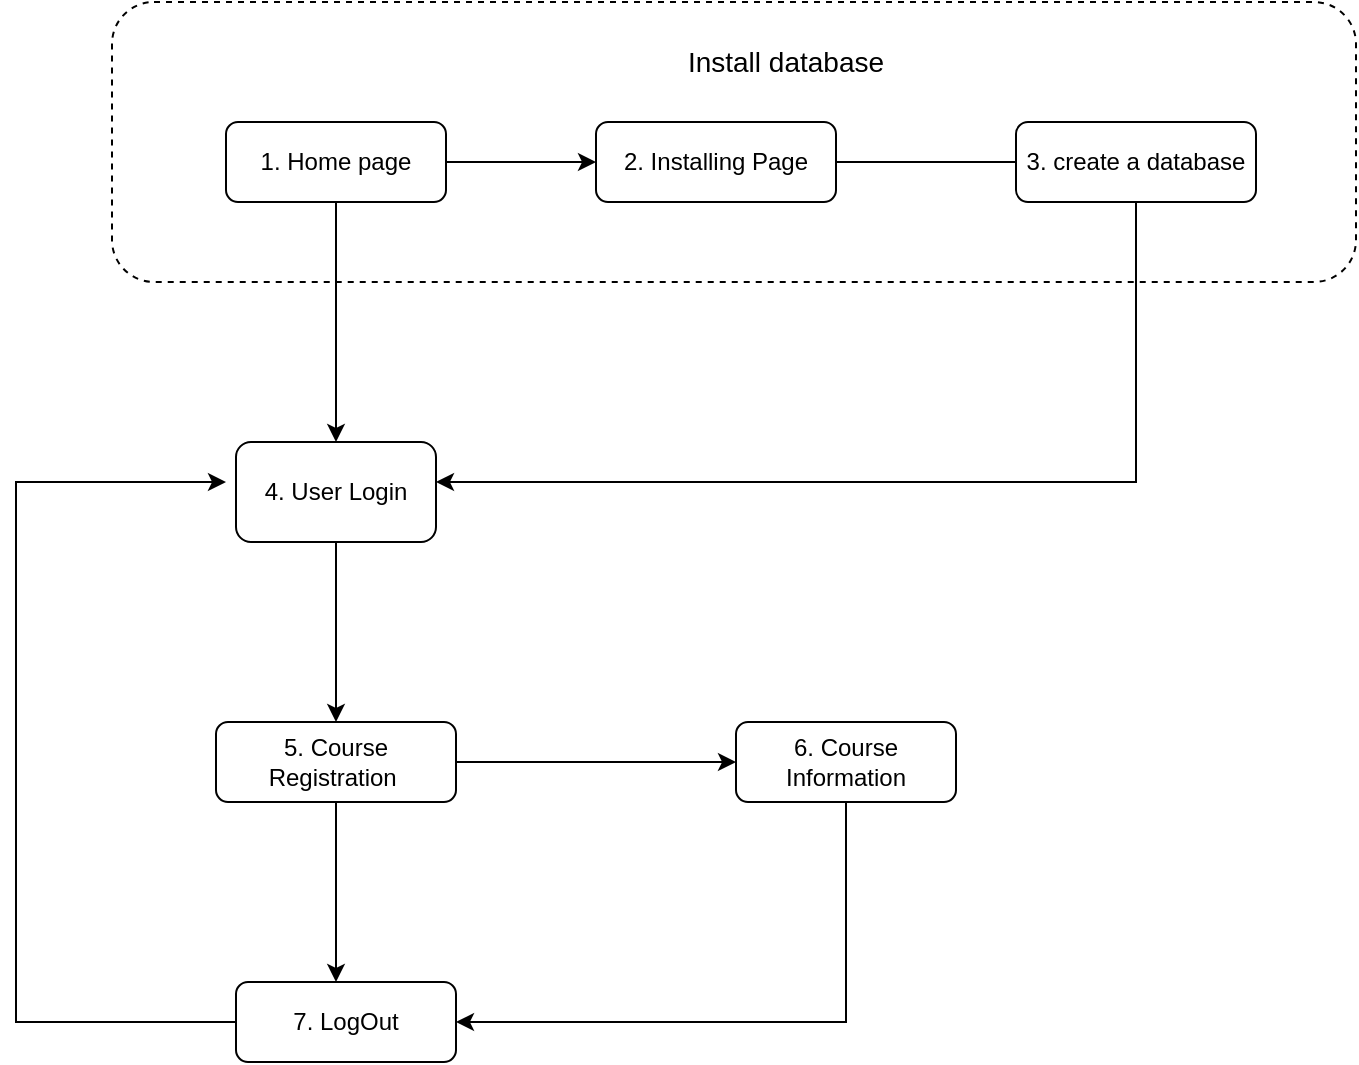 <mxfile version="13.5.7" type="device"><diagram id="C5RBs43oDa-KdzZeNtuy" name="Page-1"><mxGraphModel dx="1186" dy="764" grid="1" gridSize="10" guides="1" tooltips="1" connect="1" arrows="1" fold="1" page="1" pageScale="1" pageWidth="827" pageHeight="1169" math="0" shadow="0"><root><mxCell id="WIyWlLk6GJQsqaUBKTNV-0"/><mxCell id="WIyWlLk6GJQsqaUBKTNV-1" parent="WIyWlLk6GJQsqaUBKTNV-0"/><mxCell id="7NSMHuXWgTb4FqRNU314-25" value="`" style="rounded=1;whiteSpace=wrap;html=1;dashed=1;" vertex="1" parent="WIyWlLk6GJQsqaUBKTNV-1"><mxGeometry x="108" y="20" width="622" height="140" as="geometry"/></mxCell><mxCell id="7NSMHuXWgTb4FqRNU314-3" style="edgeStyle=orthogonalEdgeStyle;rounded=0;orthogonalLoop=1;jettySize=auto;html=1;entryX=0.5;entryY=0;entryDx=0;entryDy=0;" edge="1" parent="WIyWlLk6GJQsqaUBKTNV-1" source="WIyWlLk6GJQsqaUBKTNV-3" target="7NSMHuXWgTb4FqRNU314-32"><mxGeometry relative="1" as="geometry"><mxPoint x="220" y="220" as="targetPoint"/></mxGeometry></mxCell><mxCell id="7NSMHuXWgTb4FqRNU314-21" style="edgeStyle=orthogonalEdgeStyle;rounded=0;orthogonalLoop=1;jettySize=auto;html=1;entryX=0;entryY=0.5;entryDx=0;entryDy=0;strokeColor=#000000;" edge="1" parent="WIyWlLk6GJQsqaUBKTNV-1" source="WIyWlLk6GJQsqaUBKTNV-3" target="7NSMHuXWgTb4FqRNU314-28"><mxGeometry relative="1" as="geometry"><mxPoint x="370" y="100" as="targetPoint"/></mxGeometry></mxCell><mxCell id="WIyWlLk6GJQsqaUBKTNV-3" value="&lt;font style=&quot;font-size: 12px&quot;&gt;1. Home page&lt;/font&gt;" style="rounded=1;whiteSpace=wrap;html=1;fontSize=12;glass=0;strokeWidth=1;shadow=0;" parent="WIyWlLk6GJQsqaUBKTNV-1" vertex="1"><mxGeometry x="165" y="80" width="110" height="40" as="geometry"/></mxCell><mxCell id="7NSMHuXWgTb4FqRNU314-19" style="edgeStyle=orthogonalEdgeStyle;rounded=0;orthogonalLoop=1;jettySize=auto;html=1;strokeColor=#000000;exitX=1;exitY=0.5;exitDx=0;exitDy=0;" edge="1" parent="WIyWlLk6GJQsqaUBKTNV-1" source="7NSMHuXWgTb4FqRNU314-28"><mxGeometry relative="1" as="geometry"><mxPoint x="520" y="100" as="sourcePoint"/><mxPoint x="620" y="100" as="targetPoint"/></mxGeometry></mxCell><mxCell id="7NSMHuXWgTb4FqRNU314-22" style="edgeStyle=orthogonalEdgeStyle;rounded=0;orthogonalLoop=1;jettySize=auto;html=1;exitX=0.5;exitY=1;exitDx=0;exitDy=0;strokeColor=#000000;" edge="1" parent="WIyWlLk6GJQsqaUBKTNV-1" source="7NSMHuXWgTb4FqRNU314-32" target="WIyWlLk6GJQsqaUBKTNV-11"><mxGeometry relative="1" as="geometry"><mxPoint x="220" y="300" as="sourcePoint"/></mxGeometry></mxCell><mxCell id="7NSMHuXWgTb4FqRNU314-7" style="edgeStyle=orthogonalEdgeStyle;rounded=0;orthogonalLoop=1;jettySize=auto;html=1;" edge="1" parent="WIyWlLk6GJQsqaUBKTNV-1" source="WIyWlLk6GJQsqaUBKTNV-11"><mxGeometry relative="1" as="geometry"><mxPoint x="220" y="510" as="targetPoint"/></mxGeometry></mxCell><mxCell id="7NSMHuXWgTb4FqRNU314-11" style="edgeStyle=orthogonalEdgeStyle;rounded=0;orthogonalLoop=1;jettySize=auto;html=1;" edge="1" parent="WIyWlLk6GJQsqaUBKTNV-1" source="WIyWlLk6GJQsqaUBKTNV-11" target="7NSMHuXWgTb4FqRNU314-12"><mxGeometry relative="1" as="geometry"><mxPoint x="480" y="400" as="targetPoint"/></mxGeometry></mxCell><mxCell id="WIyWlLk6GJQsqaUBKTNV-11" value="5. Course Registration&amp;nbsp;" style="rounded=1;whiteSpace=wrap;html=1;fontSize=12;glass=0;strokeWidth=1;shadow=0;" parent="WIyWlLk6GJQsqaUBKTNV-1" vertex="1"><mxGeometry x="160" y="380" width="120" height="40" as="geometry"/></mxCell><mxCell id="7NSMHuXWgTb4FqRNU314-34" style="edgeStyle=orthogonalEdgeStyle;rounded=0;orthogonalLoop=1;jettySize=auto;html=1;strokeColor=#000000;" edge="1" parent="WIyWlLk6GJQsqaUBKTNV-1" source="7NSMHuXWgTb4FqRNU314-9"><mxGeometry relative="1" as="geometry"><mxPoint x="165" y="260" as="targetPoint"/><Array as="points"><mxPoint x="60" y="530"/><mxPoint x="60" y="260"/></Array></mxGeometry></mxCell><mxCell id="7NSMHuXWgTb4FqRNU314-9" value="7. LogOut" style="rounded=1;whiteSpace=wrap;html=1;" vertex="1" parent="WIyWlLk6GJQsqaUBKTNV-1"><mxGeometry x="170" y="510" width="110" height="40" as="geometry"/></mxCell><mxCell id="7NSMHuXWgTb4FqRNU314-16" style="edgeStyle=orthogonalEdgeStyle;rounded=0;orthogonalLoop=1;jettySize=auto;html=1;entryX=1;entryY=0.5;entryDx=0;entryDy=0;" edge="1" parent="WIyWlLk6GJQsqaUBKTNV-1" source="7NSMHuXWgTb4FqRNU314-12" target="7NSMHuXWgTb4FqRNU314-9"><mxGeometry relative="1" as="geometry"><mxPoint x="310" y="540" as="targetPoint"/><Array as="points"><mxPoint x="475" y="530"/></Array></mxGeometry></mxCell><mxCell id="7NSMHuXWgTb4FqRNU314-12" value="6. Course Information" style="rounded=1;whiteSpace=wrap;html=1;" vertex="1" parent="WIyWlLk6GJQsqaUBKTNV-1"><mxGeometry x="420" y="380" width="110" height="40" as="geometry"/></mxCell><mxCell id="7NSMHuXWgTb4FqRNU314-20" style="edgeStyle=orthogonalEdgeStyle;rounded=0;orthogonalLoop=1;jettySize=auto;html=1;entryX=1;entryY=0.5;entryDx=0;entryDy=0;strokeColor=#000000;exitX=0.5;exitY=1;exitDx=0;exitDy=0;" edge="1" parent="WIyWlLk6GJQsqaUBKTNV-1" source="7NSMHuXWgTb4FqRNU314-31"><mxGeometry relative="1" as="geometry"><mxPoint x="680" y="140" as="sourcePoint"/><mxPoint x="270" y="260" as="targetPoint"/><Array as="points"><mxPoint x="620" y="260"/></Array></mxGeometry></mxCell><mxCell id="7NSMHuXWgTb4FqRNU314-26" value="&lt;font style=&quot;font-size: 14px&quot;&gt;Install database&lt;/font&gt;" style="text;html=1;strokeColor=none;fillColor=none;align=center;verticalAlign=middle;whiteSpace=wrap;rounded=0;dashed=1;" vertex="1" parent="WIyWlLk6GJQsqaUBKTNV-1"><mxGeometry x="377" y="40" width="136" height="20" as="geometry"/></mxCell><mxCell id="7NSMHuXWgTb4FqRNU314-28" value="&lt;span&gt;2. Installing Page&lt;/span&gt;" style="rounded=1;whiteSpace=wrap;html=1;" vertex="1" parent="WIyWlLk6GJQsqaUBKTNV-1"><mxGeometry x="350" y="80" width="120" height="40" as="geometry"/></mxCell><mxCell id="7NSMHuXWgTb4FqRNU314-31" value="&lt;span&gt;3. create a database&lt;/span&gt;" style="rounded=1;whiteSpace=wrap;html=1;" vertex="1" parent="WIyWlLk6GJQsqaUBKTNV-1"><mxGeometry x="560" y="80" width="120" height="40" as="geometry"/></mxCell><mxCell id="7NSMHuXWgTb4FqRNU314-32" value="&lt;span&gt;4. User Login&lt;/span&gt;" style="rounded=1;whiteSpace=wrap;html=1;" vertex="1" parent="WIyWlLk6GJQsqaUBKTNV-1"><mxGeometry x="170" y="240" width="100" height="50" as="geometry"/></mxCell></root></mxGraphModel></diagram></mxfile>